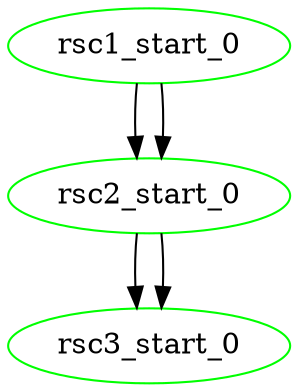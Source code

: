 digraph "g" {
	size = "30,30"
"rsc1_start_0" [ color="green" ]
"rsc2_start_0" [ color="green" ]
"rsc3_start_0" [ color="green" ]
"rsc1_start_0" -> "rsc2_start_0"
"rsc1_start_0" -> "rsc2_start_0"
"rsc2_start_0" -> "rsc3_start_0"
"rsc2_start_0" -> "rsc3_start_0"
}
